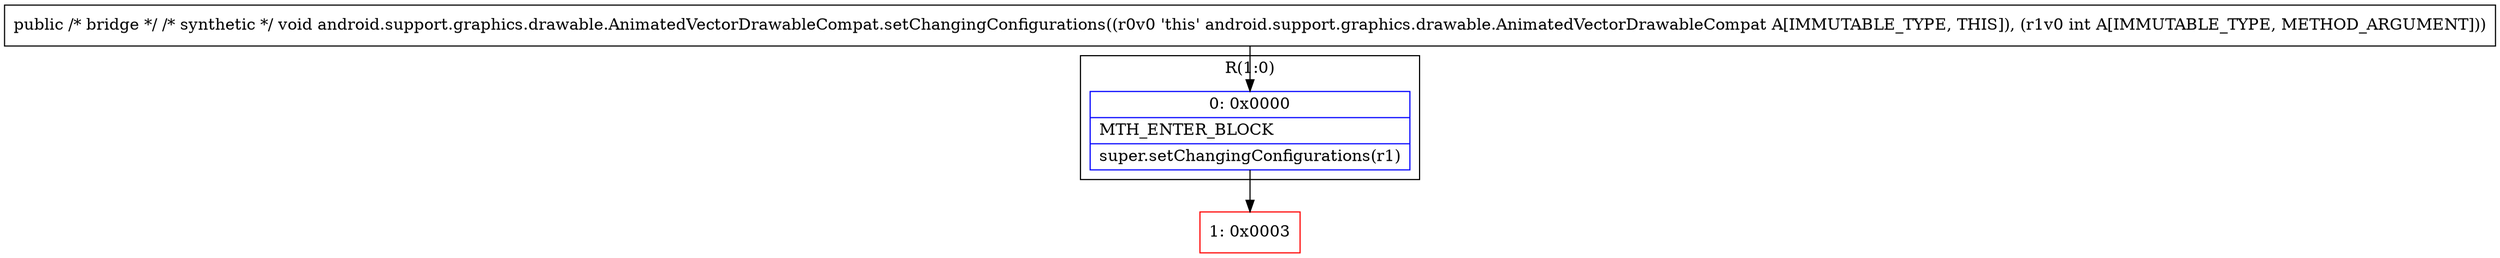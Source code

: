 digraph "CFG forandroid.support.graphics.drawable.AnimatedVectorDrawableCompat.setChangingConfigurations(I)V" {
subgraph cluster_Region_1336705505 {
label = "R(1:0)";
node [shape=record,color=blue];
Node_0 [shape=record,label="{0\:\ 0x0000|MTH_ENTER_BLOCK\l|super.setChangingConfigurations(r1)\l}"];
}
Node_1 [shape=record,color=red,label="{1\:\ 0x0003}"];
MethodNode[shape=record,label="{public \/* bridge *\/ \/* synthetic *\/ void android.support.graphics.drawable.AnimatedVectorDrawableCompat.setChangingConfigurations((r0v0 'this' android.support.graphics.drawable.AnimatedVectorDrawableCompat A[IMMUTABLE_TYPE, THIS]), (r1v0 int A[IMMUTABLE_TYPE, METHOD_ARGUMENT])) }"];
MethodNode -> Node_0;
Node_0 -> Node_1;
}

